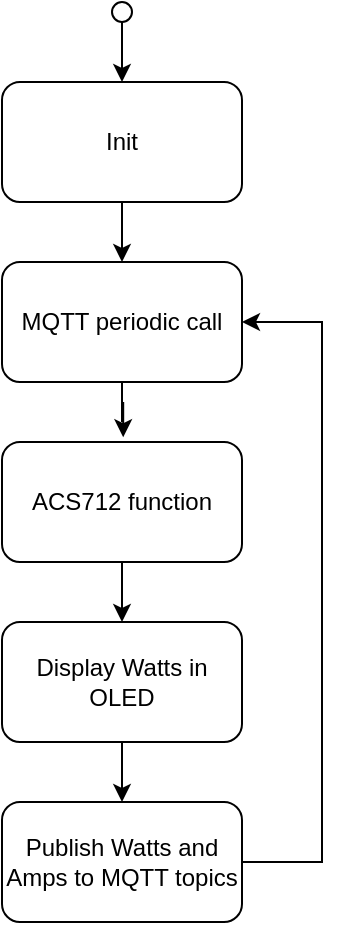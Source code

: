 <mxfile version="20.6.0" type="device"><diagram id="pGhe3VyCiq7BG4As212V" name="Página-1"><mxGraphModel dx="825" dy="422" grid="1" gridSize="10" guides="1" tooltips="1" connect="1" arrows="1" fold="1" page="1" pageScale="1" pageWidth="827" pageHeight="1169" math="0" shadow="0"><root><mxCell id="0"/><mxCell id="1" parent="0"/><mxCell id="I7p5bYL9R1yvvTCH4XdC-5" style="edgeStyle=orthogonalEdgeStyle;rounded=0;orthogonalLoop=1;jettySize=auto;html=1;entryX=0.5;entryY=0;entryDx=0;entryDy=0;" edge="1" parent="1" source="I7p5bYL9R1yvvTCH4XdC-1" target="I7p5bYL9R1yvvTCH4XdC-4"><mxGeometry relative="1" as="geometry"/></mxCell><mxCell id="I7p5bYL9R1yvvTCH4XdC-1" value="Init" style="rounded=1;whiteSpace=wrap;html=1;" vertex="1" parent="1"><mxGeometry x="320" y="210" width="120" height="60" as="geometry"/></mxCell><mxCell id="I7p5bYL9R1yvvTCH4XdC-2" value="" style="ellipse;whiteSpace=wrap;html=1;aspect=fixed;" vertex="1" parent="1"><mxGeometry x="375" y="170" width="10" height="10" as="geometry"/></mxCell><mxCell id="I7p5bYL9R1yvvTCH4XdC-3" value="" style="endArrow=classic;html=1;rounded=0;entryX=0.5;entryY=0;entryDx=0;entryDy=0;exitX=0.5;exitY=1;exitDx=0;exitDy=0;" edge="1" parent="1" source="I7p5bYL9R1yvvTCH4XdC-2" target="I7p5bYL9R1yvvTCH4XdC-1"><mxGeometry width="50" height="50" relative="1" as="geometry"><mxPoint x="20" y="320" as="sourcePoint"/><mxPoint x="70" y="270" as="targetPoint"/></mxGeometry></mxCell><mxCell id="I7p5bYL9R1yvvTCH4XdC-9" style="edgeStyle=orthogonalEdgeStyle;rounded=0;orthogonalLoop=1;jettySize=auto;html=1;entryX=0.505;entryY=-0.04;entryDx=0;entryDy=0;entryPerimeter=0;" edge="1" parent="1" source="I7p5bYL9R1yvvTCH4XdC-4" target="I7p5bYL9R1yvvTCH4XdC-6"><mxGeometry relative="1" as="geometry"/></mxCell><mxCell id="I7p5bYL9R1yvvTCH4XdC-4" value="MQTT periodic call" style="rounded=1;whiteSpace=wrap;html=1;" vertex="1" parent="1"><mxGeometry x="320" y="300" width="120" height="60" as="geometry"/></mxCell><mxCell id="I7p5bYL9R1yvvTCH4XdC-10" style="edgeStyle=orthogonalEdgeStyle;rounded=0;orthogonalLoop=1;jettySize=auto;html=1;entryX=0.5;entryY=0;entryDx=0;entryDy=0;" edge="1" parent="1" source="I7p5bYL9R1yvvTCH4XdC-6" target="I7p5bYL9R1yvvTCH4XdC-7"><mxGeometry relative="1" as="geometry"/></mxCell><mxCell id="I7p5bYL9R1yvvTCH4XdC-6" value="ACS712 function" style="rounded=1;whiteSpace=wrap;html=1;" vertex="1" parent="1"><mxGeometry x="320" y="390" width="120" height="60" as="geometry"/></mxCell><mxCell id="I7p5bYL9R1yvvTCH4XdC-11" style="edgeStyle=orthogonalEdgeStyle;rounded=0;orthogonalLoop=1;jettySize=auto;html=1;entryX=0.5;entryY=0;entryDx=0;entryDy=0;" edge="1" parent="1" source="I7p5bYL9R1yvvTCH4XdC-7" target="I7p5bYL9R1yvvTCH4XdC-8"><mxGeometry relative="1" as="geometry"/></mxCell><mxCell id="I7p5bYL9R1yvvTCH4XdC-7" value="Display Watts in OLED" style="rounded=1;whiteSpace=wrap;html=1;" vertex="1" parent="1"><mxGeometry x="320" y="480" width="120" height="60" as="geometry"/></mxCell><mxCell id="I7p5bYL9R1yvvTCH4XdC-12" style="edgeStyle=orthogonalEdgeStyle;rounded=0;orthogonalLoop=1;jettySize=auto;html=1;entryX=1;entryY=0.5;entryDx=0;entryDy=0;exitX=1;exitY=0.5;exitDx=0;exitDy=0;" edge="1" parent="1" source="I7p5bYL9R1yvvTCH4XdC-8" target="I7p5bYL9R1yvvTCH4XdC-4"><mxGeometry relative="1" as="geometry"><Array as="points"><mxPoint x="480" y="600"/><mxPoint x="480" y="330"/></Array></mxGeometry></mxCell><mxCell id="I7p5bYL9R1yvvTCH4XdC-8" value="Publish Watts and Amps to MQTT topics" style="rounded=1;whiteSpace=wrap;html=1;" vertex="1" parent="1"><mxGeometry x="320" y="570" width="120" height="60" as="geometry"/></mxCell></root></mxGraphModel></diagram></mxfile>